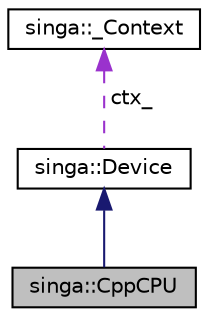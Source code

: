 digraph "singa::CppCPU"
{
  edge [fontname="Helvetica",fontsize="10",labelfontname="Helvetica",labelfontsize="10"];
  node [fontname="Helvetica",fontsize="10",shape=record];
  Node2 [label="singa::CppCPU",height=0.2,width=0.4,color="black", fillcolor="grey75", style="filled", fontcolor="black"];
  Node3 -> Node2 [dir="back",color="midnightblue",fontsize="10",style="solid",fontname="Helvetica"];
  Node3 [label="singa::Device",height=0.2,width=0.4,color="black", fillcolor="white", style="filled",URL="$classsinga_1_1Device.html",tooltip="Allocate memory and execute Tensor operations. "];
  Node4 -> Node3 [dir="back",color="darkorchid3",fontsize="10",style="dashed",label=" ctx_" ,fontname="Helvetica"];
  Node4 [label="singa::_Context",height=0.2,width=0.4,color="black", fillcolor="white", style="filled",URL="$structsinga_1_1__Context.html"];
}
